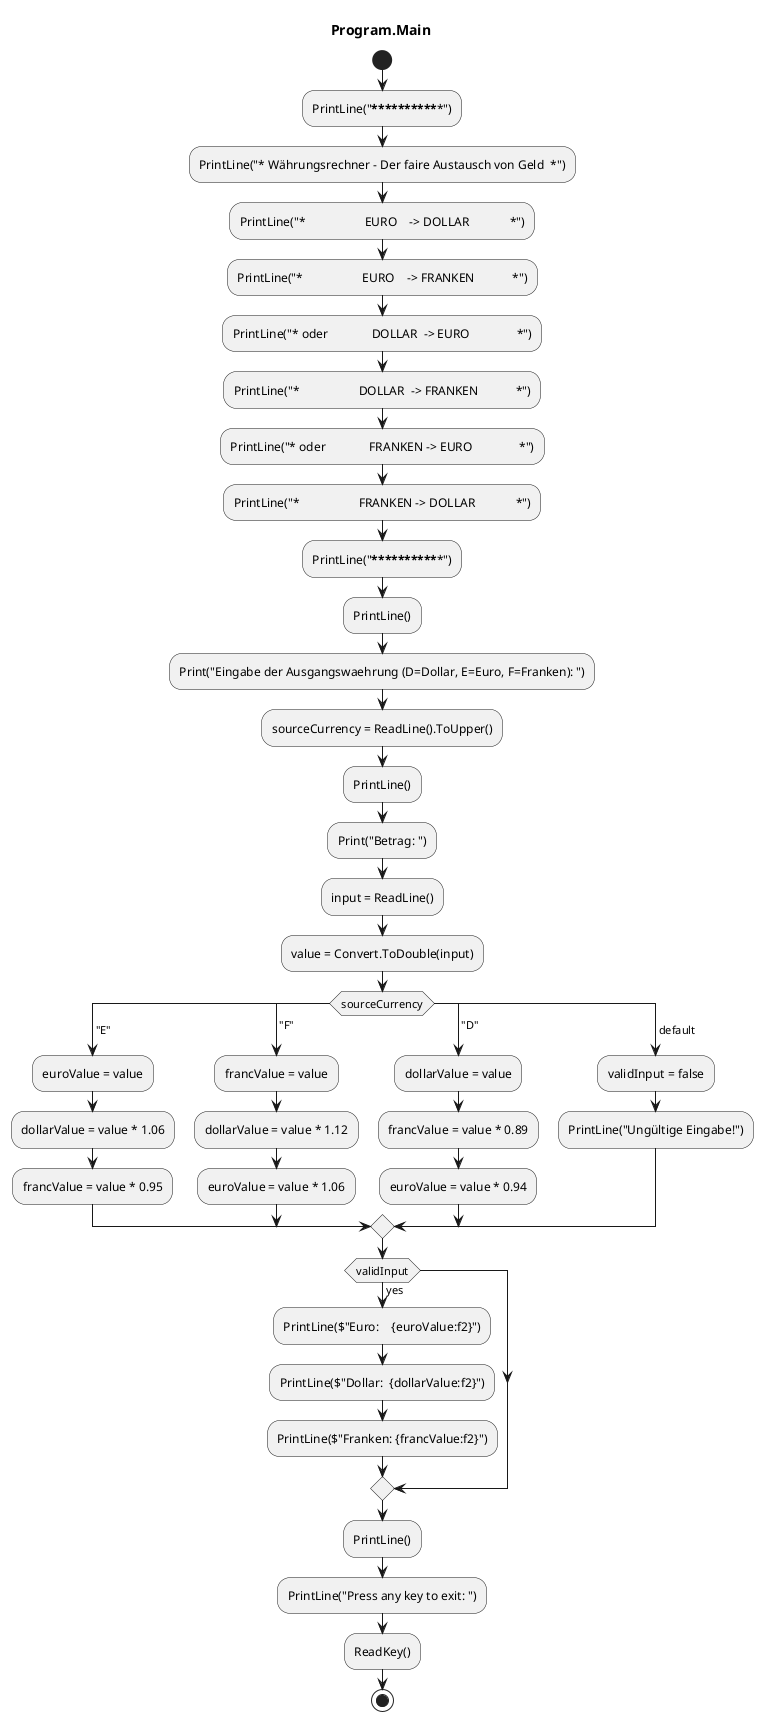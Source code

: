 @startuml Program.Main
title Program.Main
start
:PrintLine("***************************************************");
:PrintLine("* Währungsrechner - Der faire Austausch von Geld  *");
:PrintLine("*                   EURO    -> DOLLAR             *");
:PrintLine("*                   EURO    -> FRANKEN            *");
:PrintLine("* oder              DOLLAR  -> EURO               *");
:PrintLine("*                   DOLLAR  -> FRANKEN            *");
:PrintLine("* oder              FRANKEN -> EURO               *");
:PrintLine("*                   FRANKEN -> DOLLAR             *");
:PrintLine("***************************************************");
:PrintLine();
:Print("Eingabe der Ausgangswaehrung (D=Dollar, E=Euro, F=Franken): ");
:sourceCurrency = ReadLine().ToUpper();
:PrintLine();
:Print("Betrag: ");
:input = ReadLine();
:value = Convert.ToDouble(input);
switch (sourceCurrency)
  case( "E" )
  :euroValue = value;
  :dollarValue = value * 1.06;
  :francValue = value * 0.95;
  case( "F" )
  :francValue = value;
  :dollarValue = value * 1.12;
  :euroValue = value * 1.06;
  case( "D" )
  :dollarValue = value;
  :francValue = value * 0.89;
  :euroValue = value * 0.94;
  case ( default )
  :validInput = false;
  :PrintLine("Ungültige Eingabe!");
endswitch
if (validInput) then (yes)
    :PrintLine($"Euro:    {euroValue:f2}");
    :PrintLine($"Dollar:  {dollarValue:f2}");
    :PrintLine($"Franken: {francValue:f2}");
endif
:PrintLine();
:PrintLine("Press any key to exit: ");
:ReadKey();
stop
@enduml
